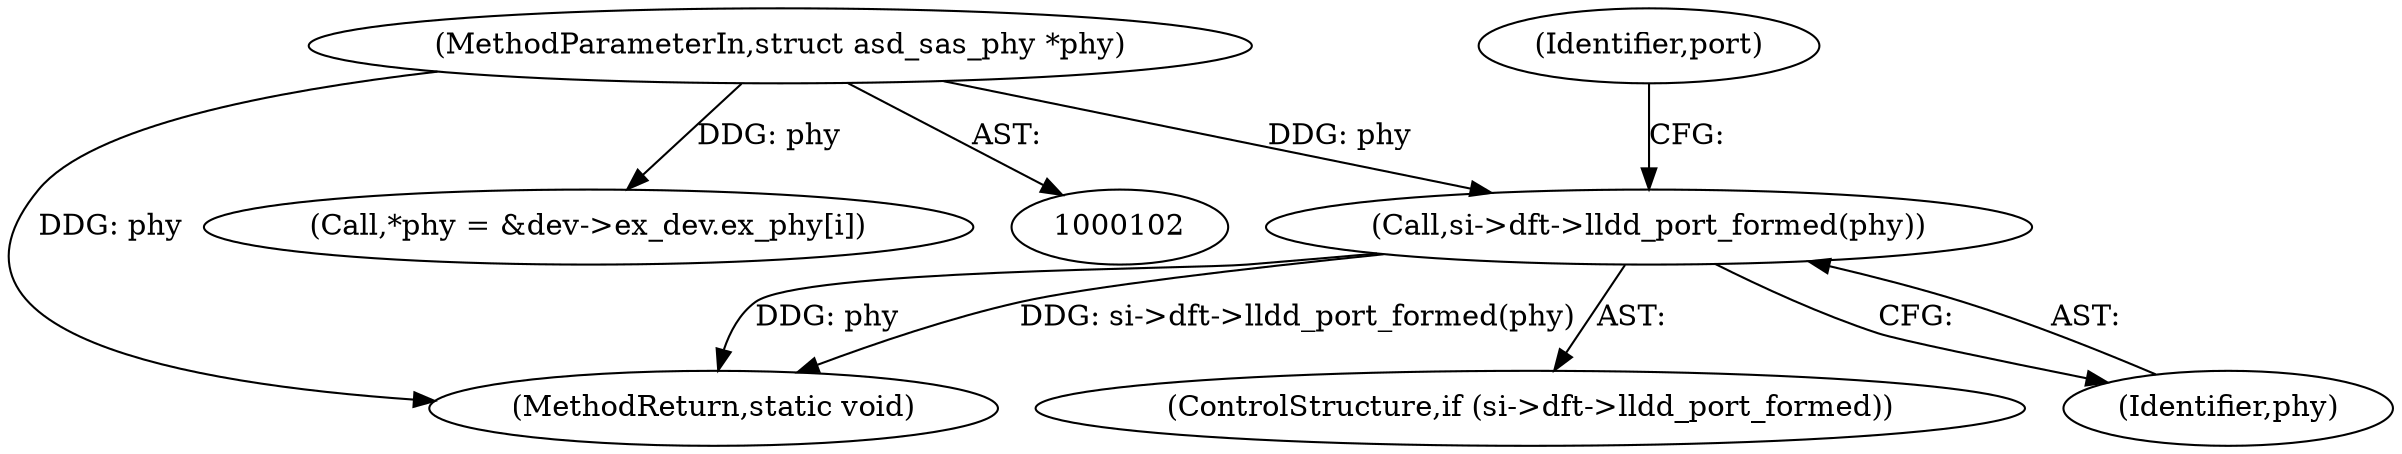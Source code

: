 digraph "0_linux_0558f33c06bb910e2879e355192227a8e8f0219d_11@pointer" {
"1000135" [label="(Call,si->dft->lldd_port_formed(phy))"];
"1000103" [label="(MethodParameterIn,struct asd_sas_phy *phy)"];
"1000220" [label="(MethodReturn,static void)"];
"1000129" [label="(ControlStructure,if (si->dft->lldd_port_formed))"];
"1000139" [label="(Identifier,port)"];
"1000135" [label="(Call,si->dft->lldd_port_formed(phy))"];
"1000201" [label="(Call,*phy = &dev->ex_dev.ex_phy[i])"];
"1000136" [label="(Identifier,phy)"];
"1000103" [label="(MethodParameterIn,struct asd_sas_phy *phy)"];
"1000135" -> "1000129"  [label="AST: "];
"1000135" -> "1000136"  [label="CFG: "];
"1000136" -> "1000135"  [label="AST: "];
"1000139" -> "1000135"  [label="CFG: "];
"1000135" -> "1000220"  [label="DDG: si->dft->lldd_port_formed(phy)"];
"1000135" -> "1000220"  [label="DDG: phy"];
"1000103" -> "1000135"  [label="DDG: phy"];
"1000103" -> "1000102"  [label="AST: "];
"1000103" -> "1000220"  [label="DDG: phy"];
"1000103" -> "1000201"  [label="DDG: phy"];
}
